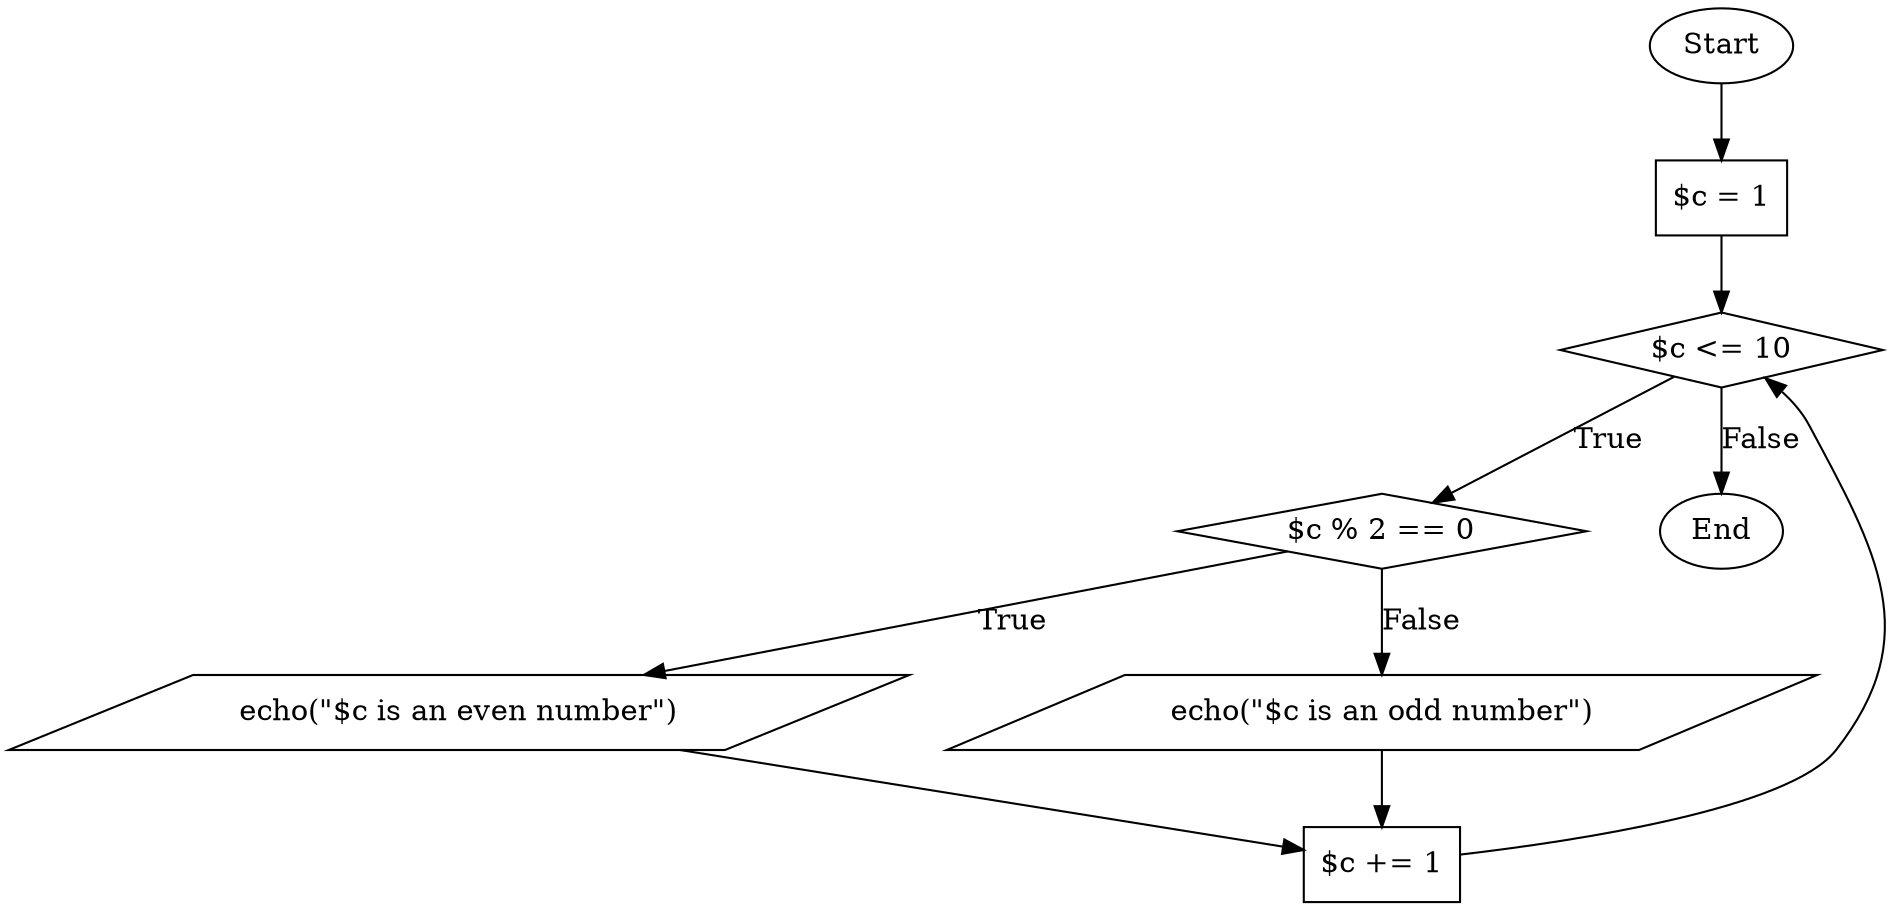 strict digraph "" {
	graph [rankdir=TB];
	node [label="\N",
		shape=rectangle
	];
	Start	 [shape=ellipse];
	init	 [label="$c = 1"];
	Start -> init;
	while_cond	 [label="$c <= 10",
		shape=diamond];
	init -> while_cond;
	even_num_cond	 [label="$c % 2 == 0",
		shape=diamond];
	while_cond -> even_num_cond	 [label=True];
	End	 [shape=ellipse];
	while_cond -> End	 [label=False];
	inc	 [label="$c += 1"];
	inc -> while_cond;
	tt	 [label="echo(\"$c is an even number\")",
		shape=parallelogram];
	even_num_cond -> tt	 [label=True];
	tf	 [label="echo(\"$c is an odd number\")",
		shape=parallelogram];
	even_num_cond -> tf	 [label=False];
	tt -> inc;
	tf -> inc;
}
